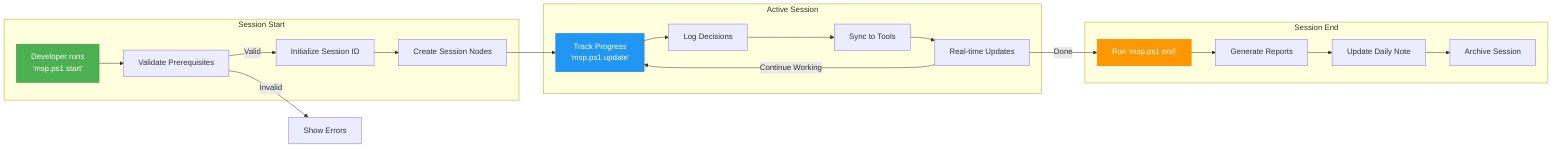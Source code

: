 flowchart LR
    subgraph "Session Start"
        S1[Developer runs<br/>'msp.ps1 start']
        S2[Validate Prerequisites]
        S3[Initialize Session ID]
        S4[Create Session Nodes]
    end
    
    subgraph "Active Session"
        U1[Track Progress<br/>'msp.ps1 update']
        U2[Log Decisions]
        U3[Sync to Tools]
        U4[Real-time Updates]
    end
    
    subgraph "Session End"
        E1[Run 'msp.ps1 end']
        E2[Generate Reports]
        E3[Update Daily Note]
        E4[Archive Session]
    end
    
    S1 --> S2
    S2 -->|Valid| S3
    S2 -->|Invalid| ERR[Show Errors]
    S3 --> S4
    S4 --> U1
    
    U1 --> U2
    U2 --> U3
    U3 --> U4
    U4 -->|Continue Working| U1
    U4 -->|Done| E1
    
    E1 --> E2
    E2 --> E3
    E3 --> E4
    
    style S1 fill:#4CAF50,stroke:#388E3C,color:#fff
    style U1 fill:#2196F3,stroke:#1976D2,color:#fff
    style E1 fill:#FF9800,stroke:#F57C00,color:#fff